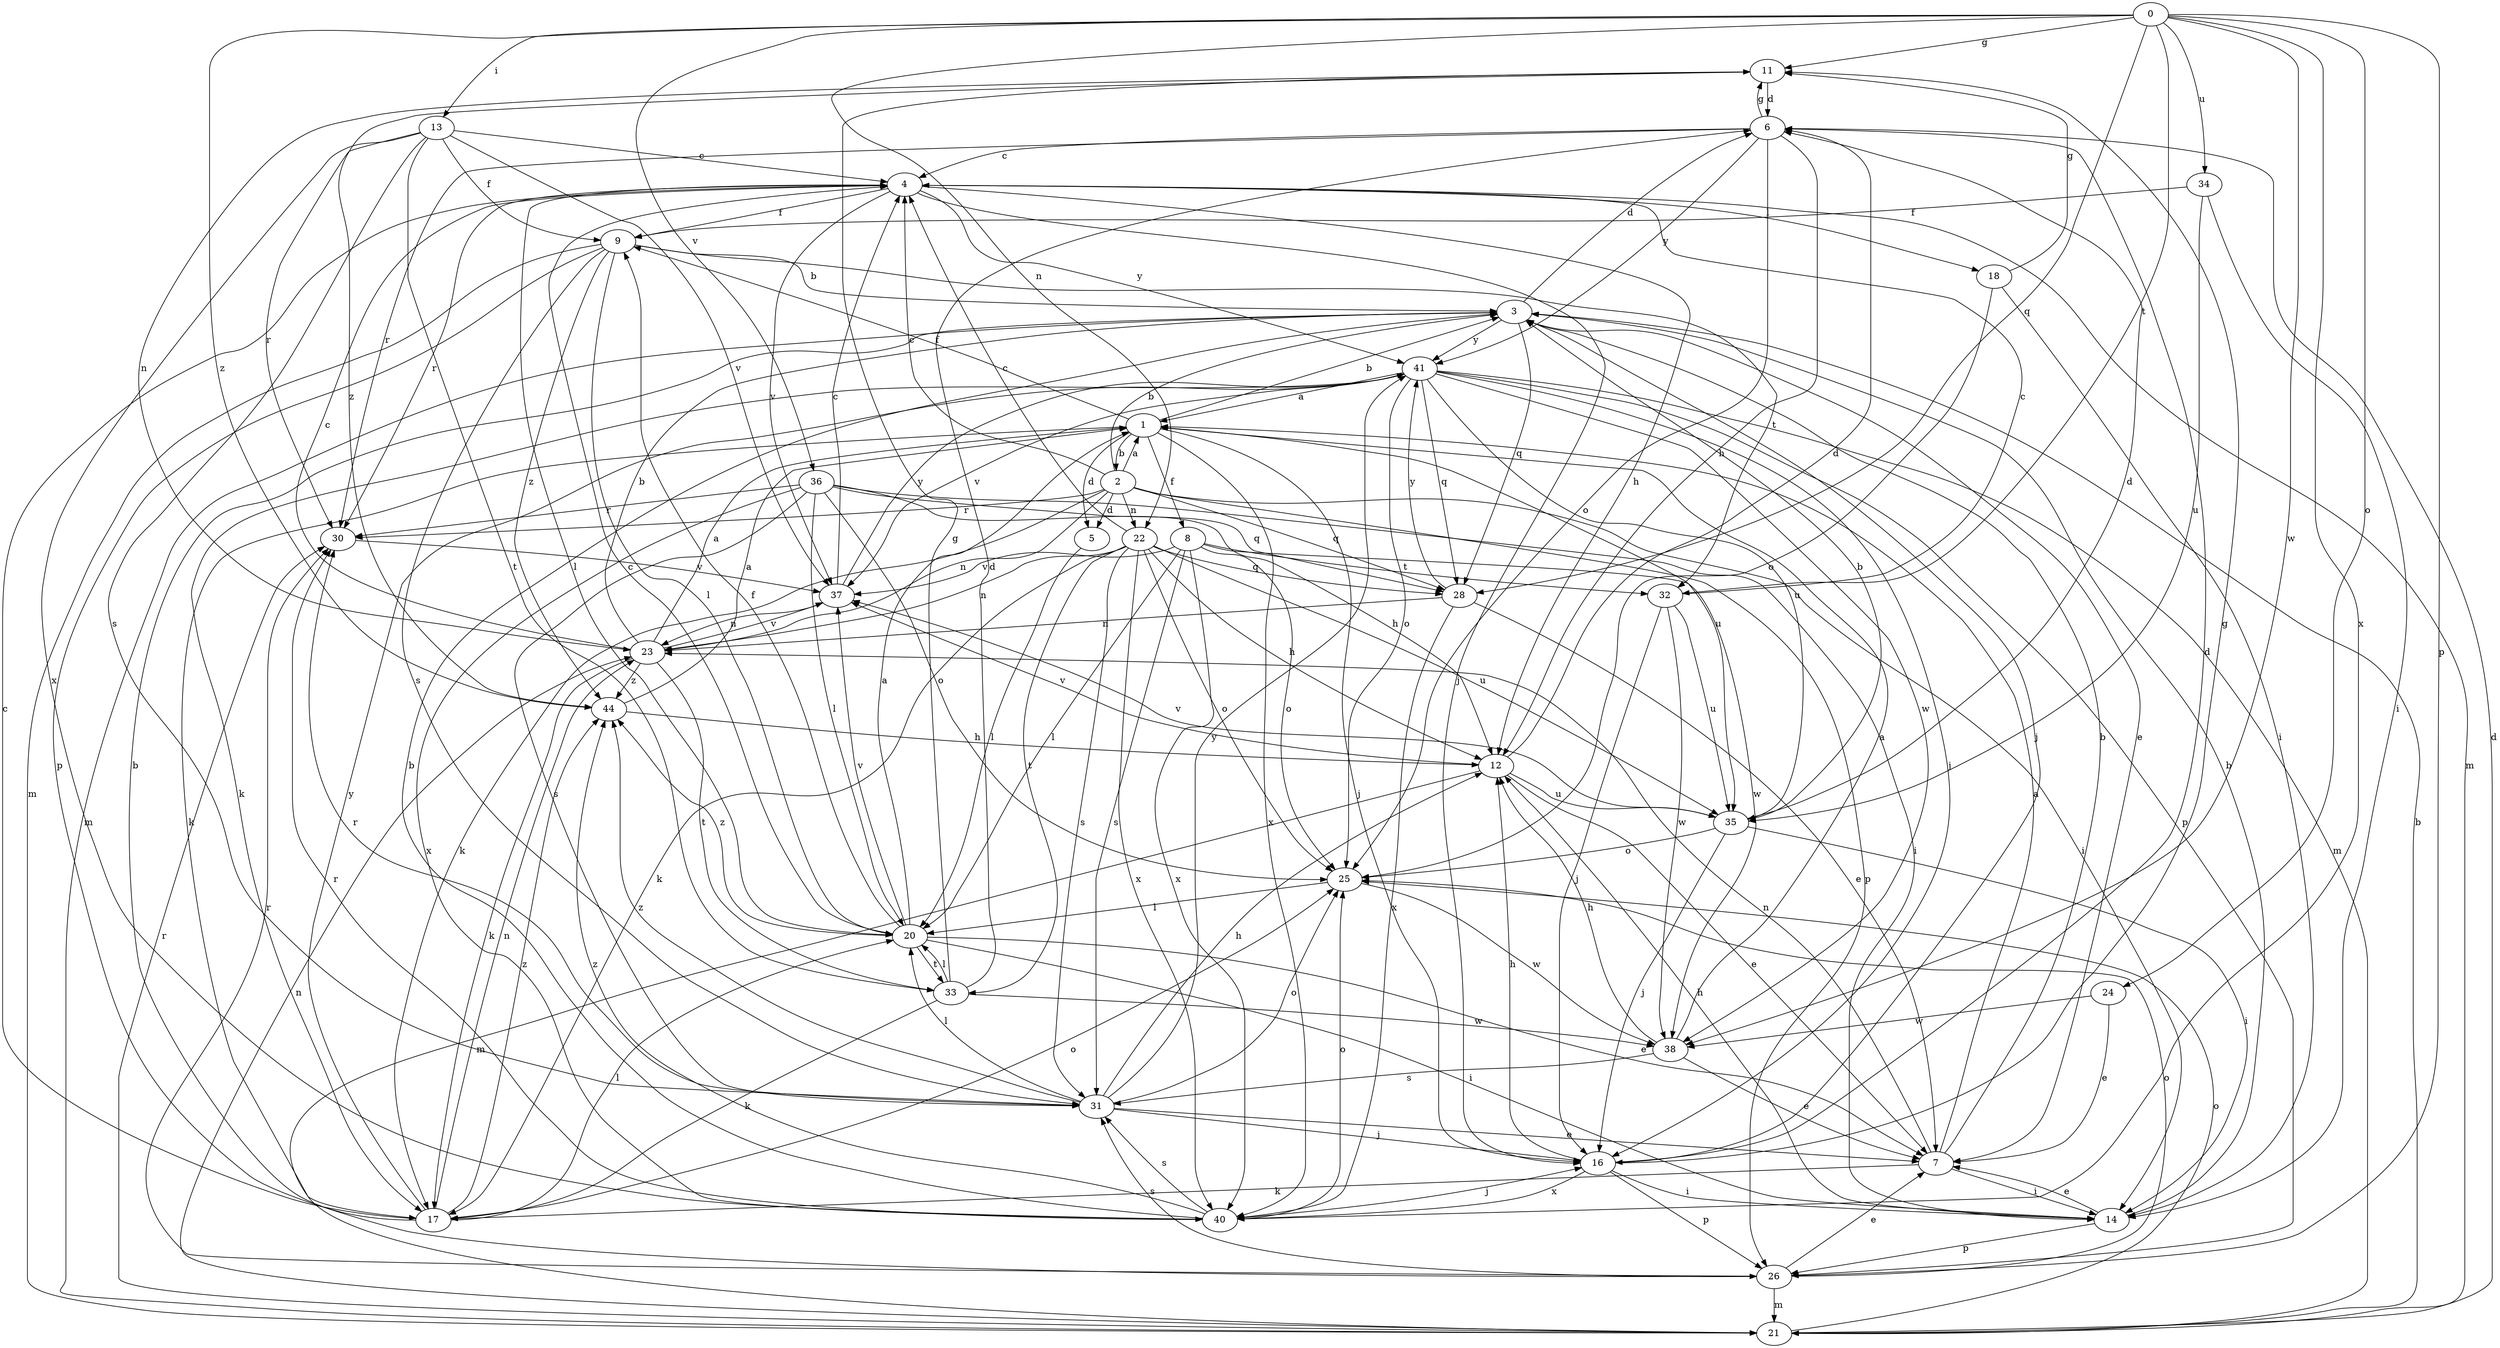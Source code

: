strict digraph  {
0;
1;
2;
3;
4;
5;
6;
7;
8;
9;
11;
12;
13;
14;
16;
17;
18;
20;
21;
22;
23;
24;
25;
26;
28;
30;
31;
32;
33;
34;
35;
36;
37;
38;
40;
41;
44;
0 -> 11  [label=g];
0 -> 13  [label=i];
0 -> 22  [label=n];
0 -> 24  [label=o];
0 -> 26  [label=p];
0 -> 28  [label=q];
0 -> 32  [label=t];
0 -> 34  [label=u];
0 -> 36  [label=v];
0 -> 38  [label=w];
0 -> 40  [label=x];
0 -> 44  [label=z];
1 -> 2  [label=b];
1 -> 3  [label=b];
1 -> 5  [label=d];
1 -> 8  [label=f];
1 -> 9  [label=f];
1 -> 16  [label=j];
1 -> 17  [label=k];
1 -> 35  [label=u];
1 -> 40  [label=x];
2 -> 1  [label=a];
2 -> 3  [label=b];
2 -> 4  [label=c];
2 -> 5  [label=d];
2 -> 14  [label=i];
2 -> 17  [label=k];
2 -> 22  [label=n];
2 -> 23  [label=n];
2 -> 26  [label=p];
2 -> 28  [label=q];
2 -> 30  [label=r];
3 -> 6  [label=d];
3 -> 7  [label=e];
3 -> 16  [label=j];
3 -> 21  [label=m];
3 -> 28  [label=q];
3 -> 41  [label=y];
4 -> 9  [label=f];
4 -> 12  [label=h];
4 -> 16  [label=j];
4 -> 18  [label=l];
4 -> 20  [label=l];
4 -> 21  [label=m];
4 -> 30  [label=r];
4 -> 37  [label=v];
4 -> 41  [label=y];
5 -> 20  [label=l];
6 -> 4  [label=c];
6 -> 11  [label=g];
6 -> 12  [label=h];
6 -> 25  [label=o];
6 -> 30  [label=r];
6 -> 41  [label=y];
7 -> 1  [label=a];
7 -> 3  [label=b];
7 -> 14  [label=i];
7 -> 17  [label=k];
7 -> 23  [label=n];
8 -> 20  [label=l];
8 -> 25  [label=o];
8 -> 31  [label=s];
8 -> 32  [label=t];
8 -> 37  [label=v];
8 -> 38  [label=w];
8 -> 40  [label=x];
9 -> 3  [label=b];
9 -> 20  [label=l];
9 -> 21  [label=m];
9 -> 26  [label=p];
9 -> 31  [label=s];
9 -> 32  [label=t];
9 -> 44  [label=z];
11 -> 6  [label=d];
11 -> 23  [label=n];
11 -> 44  [label=z];
12 -> 6  [label=d];
12 -> 7  [label=e];
12 -> 21  [label=m];
12 -> 35  [label=u];
12 -> 37  [label=v];
13 -> 4  [label=c];
13 -> 9  [label=f];
13 -> 30  [label=r];
13 -> 31  [label=s];
13 -> 33  [label=t];
13 -> 37  [label=v];
13 -> 40  [label=x];
14 -> 3  [label=b];
14 -> 7  [label=e];
14 -> 12  [label=h];
14 -> 26  [label=p];
16 -> 6  [label=d];
16 -> 11  [label=g];
16 -> 12  [label=h];
16 -> 14  [label=i];
16 -> 26  [label=p];
16 -> 40  [label=x];
17 -> 3  [label=b];
17 -> 4  [label=c];
17 -> 20  [label=l];
17 -> 23  [label=n];
17 -> 25  [label=o];
17 -> 41  [label=y];
17 -> 44  [label=z];
18 -> 11  [label=g];
18 -> 14  [label=i];
18 -> 25  [label=o];
20 -> 1  [label=a];
20 -> 4  [label=c];
20 -> 7  [label=e];
20 -> 9  [label=f];
20 -> 14  [label=i];
20 -> 33  [label=t];
20 -> 37  [label=v];
20 -> 44  [label=z];
21 -> 3  [label=b];
21 -> 6  [label=d];
21 -> 23  [label=n];
21 -> 25  [label=o];
21 -> 30  [label=r];
22 -> 4  [label=c];
22 -> 12  [label=h];
22 -> 17  [label=k];
22 -> 23  [label=n];
22 -> 25  [label=o];
22 -> 28  [label=q];
22 -> 31  [label=s];
22 -> 33  [label=t];
22 -> 35  [label=u];
22 -> 40  [label=x];
23 -> 1  [label=a];
23 -> 3  [label=b];
23 -> 4  [label=c];
23 -> 17  [label=k];
23 -> 33  [label=t];
23 -> 37  [label=v];
23 -> 44  [label=z];
24 -> 7  [label=e];
24 -> 38  [label=w];
25 -> 20  [label=l];
25 -> 38  [label=w];
26 -> 7  [label=e];
26 -> 21  [label=m];
26 -> 25  [label=o];
26 -> 30  [label=r];
26 -> 31  [label=s];
28 -> 7  [label=e];
28 -> 23  [label=n];
28 -> 40  [label=x];
28 -> 41  [label=y];
30 -> 37  [label=v];
31 -> 7  [label=e];
31 -> 12  [label=h];
31 -> 16  [label=j];
31 -> 20  [label=l];
31 -> 25  [label=o];
31 -> 30  [label=r];
31 -> 41  [label=y];
31 -> 44  [label=z];
32 -> 4  [label=c];
32 -> 16  [label=j];
32 -> 35  [label=u];
32 -> 38  [label=w];
33 -> 6  [label=d];
33 -> 11  [label=g];
33 -> 17  [label=k];
33 -> 20  [label=l];
33 -> 38  [label=w];
34 -> 9  [label=f];
34 -> 14  [label=i];
34 -> 35  [label=u];
35 -> 3  [label=b];
35 -> 6  [label=d];
35 -> 14  [label=i];
35 -> 16  [label=j];
35 -> 25  [label=o];
35 -> 37  [label=v];
36 -> 12  [label=h];
36 -> 14  [label=i];
36 -> 20  [label=l];
36 -> 25  [label=o];
36 -> 28  [label=q];
36 -> 30  [label=r];
36 -> 31  [label=s];
36 -> 40  [label=x];
37 -> 4  [label=c];
37 -> 23  [label=n];
37 -> 41  [label=y];
38 -> 1  [label=a];
38 -> 7  [label=e];
38 -> 12  [label=h];
38 -> 31  [label=s];
40 -> 3  [label=b];
40 -> 16  [label=j];
40 -> 25  [label=o];
40 -> 30  [label=r];
40 -> 31  [label=s];
40 -> 44  [label=z];
41 -> 1  [label=a];
41 -> 16  [label=j];
41 -> 17  [label=k];
41 -> 21  [label=m];
41 -> 25  [label=o];
41 -> 26  [label=p];
41 -> 28  [label=q];
41 -> 35  [label=u];
41 -> 37  [label=v];
41 -> 38  [label=w];
44 -> 1  [label=a];
44 -> 12  [label=h];
}
